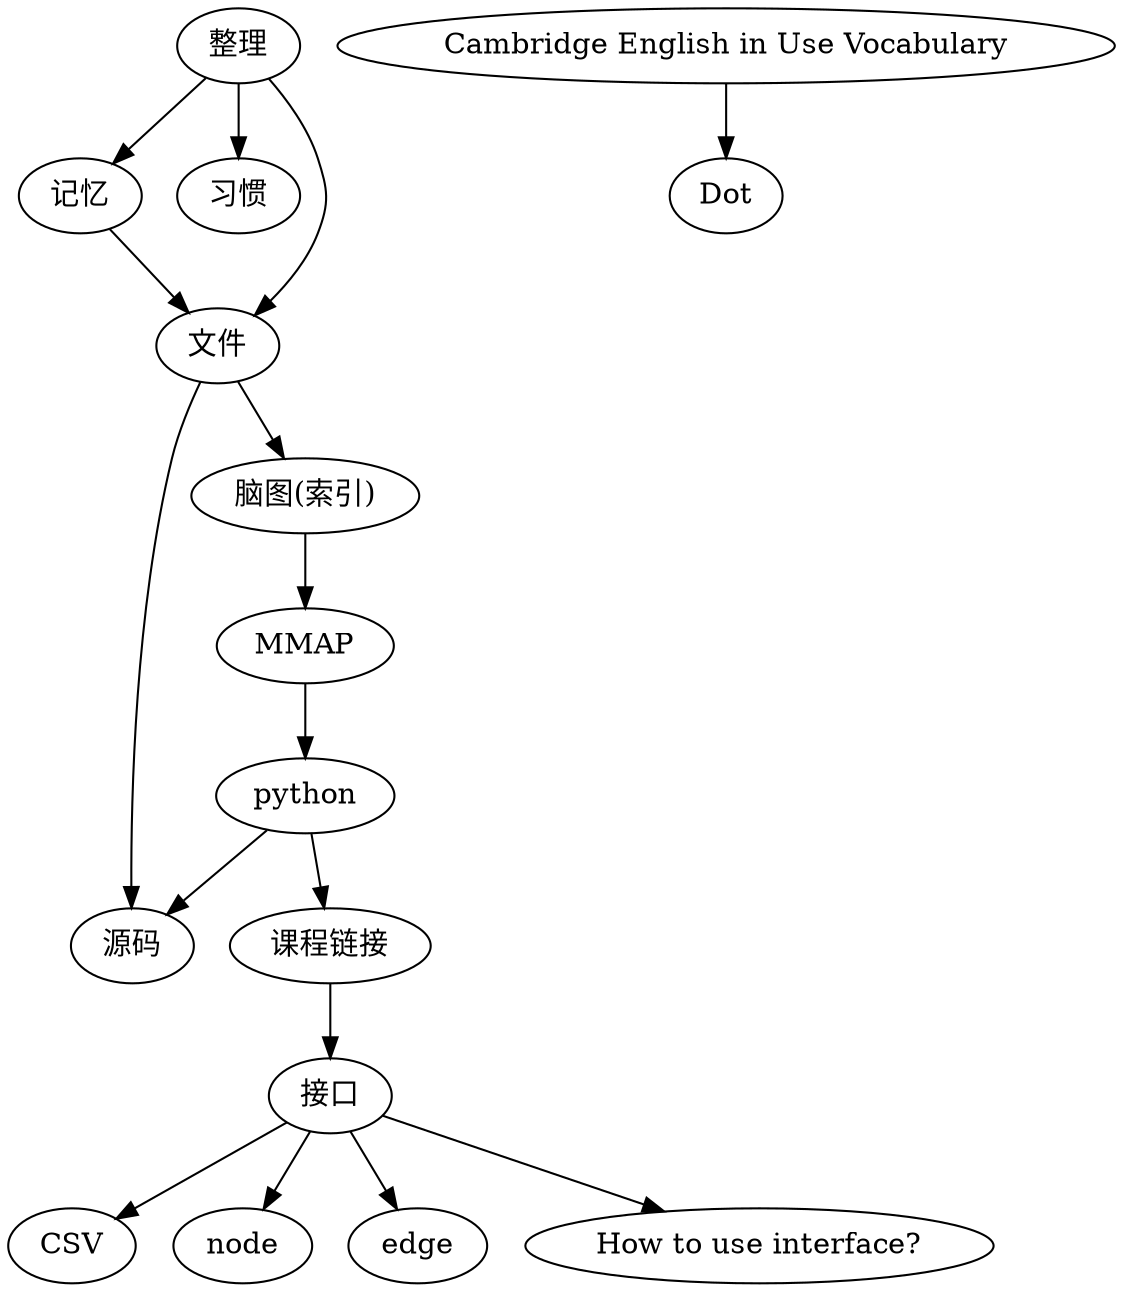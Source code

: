 #files.dot
strict digraph folders {
		
	// "home" [label="home"]
	// "myproject" [label="myproject"]
	// "整理" [label="order", color=blue]

	"整理" -> {"记忆","习惯","文件"}
	"文件" -> {"源码", "脑图(索引)"}
	"记忆" -> { "文件"} 
	"脑图(索引)" -> "MMAP"
	"MMAP" -> {"python"}
	"python" -> {"课程链接", "源码"}
	"接口" -> {"CSV", "node", "edge"}
	"课程链接" -> "接口"
	"Cambridge English in Use Vocabulary" -> "Dot"
	"接口" -> "How to use interface?"

}